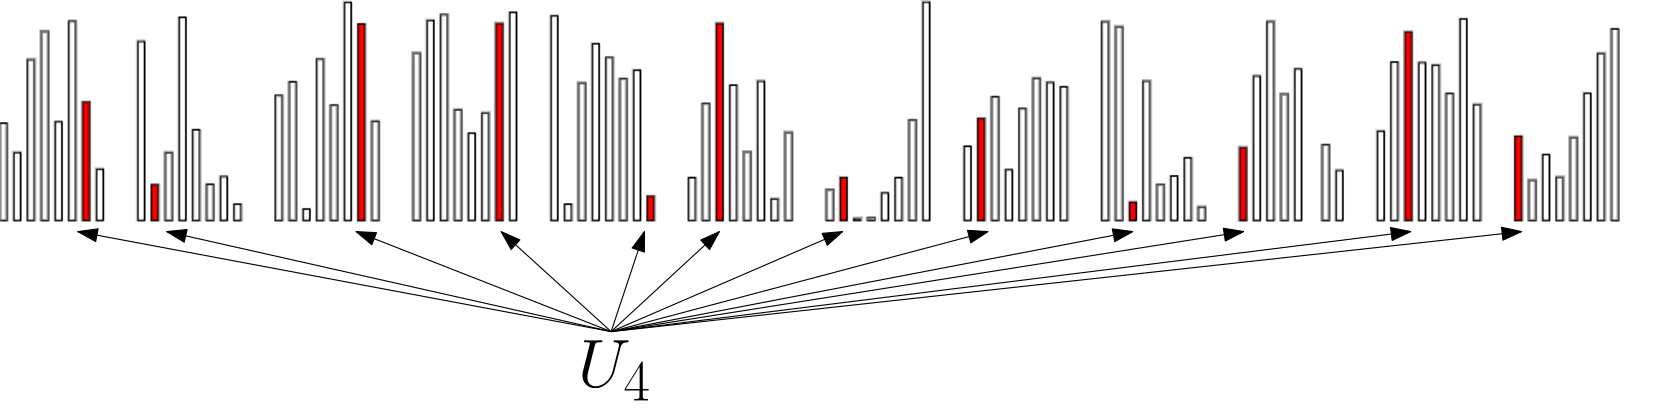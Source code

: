 <?xml version="1.0"?>
<!DOCTYPE ipe SYSTEM "ipe.dtd">
<ipe version="70212" creator="Ipe 7.2.12">
<info created="D:20190930095835" modified="D:20190930095929"/>
<bitmap id="1" width="1000" height="250" BitsPerComponent="8" ColorSpace="DeviceRGB" Filter="FlateDecode" length="4441" encoding="base64">
eNrt3U+IXVcdwPHX4r+SME2FqCABQURxFipKkNhosDALpYI1qQVRRIpkIXbhQtSFs1BxIVhx
EaSIKEJtpIJFF1lIaquIKOpiRBHBjaAG7MaC/2jj4T3ucO6cmfje3H/nnPv58BZtmr65977f
OefLpE1u3oSR/D7hmQB7e3s/aPNMAGDy0/m1kcVi4ZkAYWfY3t5+d8POAACZnM77f+t0BuwM
AOB0BuwMAIDTGbAzAIDTGbAzAABO58zdSHgm2BkAAKdzhs/qdMSzws4AADidj/LBtqtXr3pW
YNoBKNSzCc+kmtM5XO23GpcuXSq021dvFTOK2BkAmOeJcyLixKms28M1r/669G7faxhR7AzA
QP6W8Exw4nhW/V7Vr9qq7HYjip0BGGE5vyxiOdfk/W1jRpETx7M6cFVvasRXpdvBLlqKK22F
Hqnj+GKbZ2U5s47wyX6nMXIUGVHPap2rGqHbv57Q7dMOwzfaPBO7aEFH6uVGuUfqaM/qkw3P
ynJm/YUz1TczjWh2hXzmzCKSyXe2RxjR3d3dj5w4sf+6tLOj2yce0a2tD588uXp5VnZRR6pn
heWMbrec027fC3+7fF3a2ppVt+82N3413Ltuz6DbbzafiGdlF63gSH0s4VnpdssZ3W5Edbtu
1+0Y0dyO1LDH3B8J/8iz0u2W85iq+Q3DdbvlrNt1u27HiA7d7cHqr8MP6nbdbjmPLCzA+DcM
z2QNfi6h29Htul23Y0R1u27PxNMJy3mcbs9wDYZL+kxknavS7U5n3a7bdTtGVLfr9tFS7e5T
p/Zf+yeO5TzPbt/0qnS701m363bdjhHV7bp9vFQ77MSxnHW7bke363bdjhHV7bpdt+t23e7E
0e263Yjqdt2Obtftul2363Yjqtt1u273rOyiul2363bLWbdPvnDC1/1KmxHV7bod3a7bdbtu
1+2Ws27PsNvDV/94QxTpdt2+jhsJ3Y6DXrfrdt1uOev2Uo4JI6rb59Pt4a1OR+qbdt2u23W7
btftlrNu1+3o9jq6ve5p1+26Xbfrdt1uOet23Y5u1+26Hbuobtftul2363Ylo9t1u2nX7bpd
i+p23a7bdbtuN6K6XbfrdnS7btftut1y1u263ek8Qrd/NaHbTbtu1+263bPS7ZZzL64ndLtu
1+1dRvRjkf0R1e2mXbfrdt3uWel2y7n7XF2IZL4GdbsTJ/9uP3REdbtp1+26Xbd7Vrrdcp7V
GtTtThzdPuduf29boeegbtftmkG363bLuaY1+HBbl6vS7aW7r+3/foK6veJuDz/+vUa556Bu
1+2aQbfrdsu5pjUYruqhRser0u0VjOjjjXU+Qd1ed7dXcA7qdt2uGXS7brecK+v2vq5Kt89t
69Ptul23YxfV7bp9hBu8K9IahiNOnMttlrNu1+22Pt2u23U7dlHdrtvHucFnlg4Ow9EnzpVG
vAZ/m7Ccdbtu1+26Xbfrdt2u23W7bh98GDY8ccKPvz7S5aC3BnW7btftul2363bdjm7X7cN1
e18HvTWo23W7btfthXb7XxK6Xbfrdt2e7eG106bbLWfdrtt1u26fT7eHn/yKSCYLR7frds3g
8DpqRK818h9R3W4N6nYjqtt1e/V7u27X7ZrB4VXBiOp2a1C3G1Hdrtt1O7pdMzi8dLvlrNt1
u27X7bpdt+t23a7be5yr3Tbdrtt1u243orpdt+t2dHvwk4RmmHyuPtuYVYvqdt2u242obtft
x3hW4f7eGlnnset23V7ojYRpf1uk3NO5+rnS7bpdt+v20kf0nwndrtt76fbgZ0trPvY6uj28
1ZU2fT6Hbq/jdP5SW8F/HINu1+26XbfXe+K8JDLEJ6jbS+n2RxMdu32jx15Nt4cbvNzwrfs5
d3u4wY+25X86f6JR9h+jptt1u27X7b5TpNtr7/ZwUQ9Eujyrarr9+YTDS7dvtMl8rTHQDdZx
Out23a7b7Qy6Xbfr9k27va9nVU23h6u9LeLw0u29LByns27X7bpdt+t23a7bdXvv3e7w0u1D
LJy7Il02Gd2u23W7btftThzdrtt1u8NLtw+6yTyz1HGT0e26Xbfrdt3uxNHtul23O7x0e/6b
jG7X7bpdt+t2J45u1+263eGl23W7btfttr7gDwndrtt1u27X7bpdt+t23T5yt4cH9ek23X6L
t3pNJPO9vd+5im+8yzmo23X7Ot7VNuYnqNt1u25Ht+v2nLs9+Hyj3BYdp9uD1Tec89/bc5gr
3a7bj/0J/rAx8ieo23W7bie3ZxXm8+WRLkeqbq+1r3R7xc9Kt+v2gpezbtftul23z6/bg78u
dTxSdbtu1+26Xbfrdt2u23W7btftg3Z7L0eqbtftul23z7Dbw/uEWYpful2363bdrtt1u27X
7bpdt+v2DLt9dzlRV9tzpdt1u27X7X099nOR1lXpdt2u23W7bh/gWV1P6Paauj2dK91e0Ce4
HVnr8NLtun30VPvp0sGr0u26Xbfrdt0+wLMKP34hYq50u27P6BPc3d1bWnc563bdnkGq6Xbd
rtt1u24frtvNlW7X7dl2+2bLuahu/3VCt+t23T6fbn9HWyYlo9t1u27X7bpdt+v2Q2/wjZGu
36DT7bpdtxfV7eFqn2zkUzK6Xbfrdt2u23W7bu/lWT2Z0O26nXK7PcOS0e26Xbfrdt2u23V7
X8/qyF9Y1+26Xbfrdt2u23W7btftul23Z9Ptfe2iul2363bdrtt1u27X7bpdt+t23a7bdbtu
1+36Srfrdt2u23W7btftup1JntXO2bPxK5etT7frdt2u23W7bq+l23+R0O26XbcXKjzz85GR
hyFsMtcWi9Ur3mR0u27X7bpdt8ef4Pk23a7b1+/28D5viWTyR6Lodt2u24/92J9aGn8YbrHJ
6Hbdrtt1eyndvogMt1891Vj3BnW7bu972nW7btftOXT7VMOg23W7btftFXR7hvuVbtftul23
63bdrtt1u27X7bpdt+t23a7bdbtu1+26Xbfrdt2u23W7btftul2363bdrtt1u27X7bq9oG4P
P/7iSCYjqtt1u27X7bpdt+v20rs9XNUv23S7btft3T/Bfy3lM6K6Xbfr9jy7/ZGEbtftul23
3/oG39zo0le6Xbfr9mxHVLcP2qKvbtPtun2jx/5gZOTf41e363Z9VWK399JXul2363bdPs9u
D//KHxsD7aK6veJun/DP5tDtul1f6fZSuv1GQrfrdt2u2yecdt2u23W7btftul23H7WcT99x
x/5riBF9LKHbdbtu1+26Xbfrdt2u23W7bu9lOfe7X90fGfn/idPtul2363bdrtt1u27X7bpd
t2fSDLpdt+t23a7bdbtu1+26Xbfrdt2u23W7btftul2363bdrtt1u27X7bpdt+t23a7bdXuX
YXguodt1+yT7VXif10WGWM66Xbfrdt2u23W7btft5XZ7eKvbIwNtMro9K08kMun24HdLAy1n
3a7bdbtu1+26Xbfr9qK7fYRNRrfnNlf33nnn/mvkFp1wOet23a7bdbtu1+26Xbfrdt1eVrdP
2KK6Xbfn0O3h6z7VptuvJ3S7btftuj28z6fadLtu1+26Xbfr9pG7PXz1841MSmbabg8XdSEy
8ojqdt2u27Pt9uALjcwPet2u23W7btfttXZ7biUzebdPOKK6Xbfr9py7vZSDXrfrdt2u22fY
7eHrvrJNt+t23a7bdbtu1+26XbfH/pHQ7bp9km4PX/3PjUzOQd2u23W7btftul236/Z8uj28
1cnIUP89g27X7QWeg7pdt+t23a7bdbtu1+1ZdfvQ56Bu1+26Xbfrdt2u23W7btftul2363bd
rtt1u27X7bpdt+t23a7bdbtu1+26Xbfrdt2u23W7btftul2363bdrtt1u27X7bpdt+t23a7b
dbtu1+23mKuft+l23a7bdbtu1+26Xbfrdt2u2/MsmbONcktGt+t23a7bdXvm3R7e6u1tul23
97KLPtKm23V73d1eQcnodt2u23W7bs+/28Nb/bhRQMno9kK6PbzVg42hpl2363Ylo9t1u2nX
7bp9Zt1eUsno9nK6ffBp1+26Xcnodt1u2nW7btftuj3xfEK363bdrtur7/bwkz/Uptt1u27X
7T36U0K36/bu3R5+8m2Rkb9/pdt1e5duf7RtzJ1Bt1fQ7eFf+WZjoJLR7aZ9Pt0evsTtkbWu
qupuD1f1qpMn91/DPfYXRsYcBt0+VbdP+OvOul23dxzRBxoDHvS6vd5uH6FkdLtpn0+3hy/0
3NK6V1V7tx91g70/9v8sjTwMul236/Y5d/vDiVwOet2u23W7btftQ4yobp/kset23a7bdXvn
bg+X9FAko4Net5dcMn9P6Hbdrtt1u27X7bpdt+v2jt2e6UGv2web9vvuuSd+DXSDL41kXjK6
Xbfrdt2u23X76q12Ipn8vmq6Xbfr9jmXTBiGxxeL1SufYdDtul2363bdrttz2NuvLeXz+yHr
dt2u22fe7RkOg27X7bpdt+t23V7e3q7bdbtu1+26Xbfrdt2u22/5Vh9o0+26Xbfrdt2u23W7
btftul23Z9jtwbcb69ygbtftul2363bdrtt1u27X7bp9km7f6AaPMVfvbNPtul2363bdrtt1
u27X7bpdt2fY7eEGf9TIZBh0u27X7bpdt+t23a7bdftoz+re8+fj15glo9sHbwbdrtt1u27X
7bpdt+t23V5Lt4dheGKxWL3iYaim23+T0O26Xbfrdt2u23W7btftur3Ebj90GKrp9vDjb4iM
Pe26Xbfrdt2u23W7btftul236/Y89nbdrtvXuaqn23S7btftul2363bdrtt1u27X7Rl2exiG
u0+dWr3yv0Hdrtt1u24vaG8/Eanw11J1+yTTvr39gkgu067bdbtur33adbtu1+26vfq9/dml
Ov8bSN0+UbeHf/rfpZH3K92u23X7nLv9+wndrtt1u263t3ff2/+d0O2Vdfsk+5Vu1+26fc7d
Ht7nPZGu067bdbtu1+329uaqXhQZOdV0u27X7brd3m7adbtu1+263d6ef6rpdt2uZHS7vd20
63bdrtt1u71dt+t23a7bdbtu1+26Xbfrdt2u23W7btftul2363bdrtt1u263t+t23a7blYxu
t7ebdt2u23W7bre363bdrtvn0+3fTey/1fsimf+Rc/Z23a7bdXv13b63lF7VXiO9qpX0qnp7
q8Vib/lK5+rQtzretB9+VcthWL3SYcjtWR17bx/8E9z0rTZ87McuGdM+wQ32NAwjTfvW1v5X
z+RZ9TztR9/guXPndpYuXrx44Kq+vDT+MNjbTfua3b7RLjrCiE487f2dOJlOe1HLucdpX32V
fQeuKnbozw/iq+rzrc6c2X8dmKtD3+p40374VUVfOryGusGe3qrjJz7gJ7jpW2342I+3t5v2
aW6wp2EYadrbXz2HZ9XztOd3g/b2yfb2aqZ9w110hBGdeNr7O3EynfailnOP0w4AAAAAAAAA
AAAAAAAAAAAAAAAAAAAAAAAAAAAAAAAAAAAAAAAAAAAAAAAAAAAAAAAAAAAAAAAAAAAAAAAA
AAAAAAAAAAAAAAAAAAAAAAAAAAAAAAAAAAAAAAAAAAAAAAAAAAAAAAAAAAAAAAAAAAAAAAAA
AAAAAAAAAAAAAAAAAAAAAAAAAAAAAAAAAAAAAAAAAAAAAAAAAAAAAAAAAAAAAAAAAAAAAAAA
AAAAAAAAAAAAAAAAAAAAAAAAAAAAAAAAAAAAAAAAAAAAAAAAAAAAAAAAAAAAAAAAAAAAAAAA
AAAAAAAAAAAAAAAAAAAAAAAAAAAAAAAAAAAAAAAAAAAAAAAAAAAAAAAAAAAAAAAAAAAAAAAA
AAAAAAAAAAAAAAAAAAAAAAAAAAAAAAAAAAAAAAAAAAAAAAAAAAAAAAAAAAAAAAAAAAAAAAAA
AAAAAABQsf8BfN865Q==
</bitmap>
<ipestyle name="basic">
<symbol name="arrow/arc(spx)">
<path stroke="sym-stroke" fill="sym-stroke" pen="sym-pen">
0 0 m
-1 0.333 l
-1 -0.333 l
h
</path>
</symbol>
<symbol name="arrow/farc(spx)">
<path stroke="sym-stroke" fill="white" pen="sym-pen">
0 0 m
-1 0.333 l
-1 -0.333 l
h
</path>
</symbol>
<symbol name="arrow/ptarc(spx)">
<path stroke="sym-stroke" fill="sym-stroke" pen="sym-pen">
0 0 m
-1 0.333 l
-0.8 0 l
-1 -0.333 l
h
</path>
</symbol>
<symbol name="arrow/fptarc(spx)">
<path stroke="sym-stroke" fill="white" pen="sym-pen">
0 0 m
-1 0.333 l
-0.8 0 l
-1 -0.333 l
h
</path>
</symbol>
<symbol name="mark/circle(sx)" transformations="translations">
<path fill="sym-stroke">
0.6 0 0 0.6 0 0 e
0.4 0 0 0.4 0 0 e
</path>
</symbol>
<symbol name="mark/disk(sx)" transformations="translations">
<path fill="sym-stroke">
0.6 0 0 0.6 0 0 e
</path>
</symbol>
<symbol name="mark/fdisk(sfx)" transformations="translations">
<group>
<path fill="sym-fill">
0.5 0 0 0.5 0 0 e
</path>
<path fill="sym-stroke" fillrule="eofill">
0.6 0 0 0.6 0 0 e
0.4 0 0 0.4 0 0 e
</path>
</group>
</symbol>
<symbol name="mark/box(sx)" transformations="translations">
<path fill="sym-stroke" fillrule="eofill">
-0.6 -0.6 m
0.6 -0.6 l
0.6 0.6 l
-0.6 0.6 l
h
-0.4 -0.4 m
0.4 -0.4 l
0.4 0.4 l
-0.4 0.4 l
h
</path>
</symbol>
<symbol name="mark/square(sx)" transformations="translations">
<path fill="sym-stroke">
-0.6 -0.6 m
0.6 -0.6 l
0.6 0.6 l
-0.6 0.6 l
h
</path>
</symbol>
<symbol name="mark/fsquare(sfx)" transformations="translations">
<group>
<path fill="sym-fill">
-0.5 -0.5 m
0.5 -0.5 l
0.5 0.5 l
-0.5 0.5 l
h
</path>
<path fill="sym-stroke" fillrule="eofill">
-0.6 -0.6 m
0.6 -0.6 l
0.6 0.6 l
-0.6 0.6 l
h
-0.4 -0.4 m
0.4 -0.4 l
0.4 0.4 l
-0.4 0.4 l
h
</path>
</group>
</symbol>
<symbol name="mark/cross(sx)" transformations="translations">
<group>
<path fill="sym-stroke">
-0.43 -0.57 m
0.57 0.43 l
0.43 0.57 l
-0.57 -0.43 l
h
</path>
<path fill="sym-stroke">
-0.43 0.57 m
0.57 -0.43 l
0.43 -0.57 l
-0.57 0.43 l
h
</path>
</group>
</symbol>
<symbol name="arrow/fnormal(spx)">
<path stroke="sym-stroke" fill="white" pen="sym-pen">
0 0 m
-1 0.333 l
-1 -0.333 l
h
</path>
</symbol>
<symbol name="arrow/pointed(spx)">
<path stroke="sym-stroke" fill="sym-stroke" pen="sym-pen">
0 0 m
-1 0.333 l
-0.8 0 l
-1 -0.333 l
h
</path>
</symbol>
<symbol name="arrow/fpointed(spx)">
<path stroke="sym-stroke" fill="white" pen="sym-pen">
0 0 m
-1 0.333 l
-0.8 0 l
-1 -0.333 l
h
</path>
</symbol>
<symbol name="arrow/linear(spx)">
<path stroke="sym-stroke" pen="sym-pen">
-1 0.333 m
0 0 l
-1 -0.333 l
</path>
</symbol>
<symbol name="arrow/fdouble(spx)">
<path stroke="sym-stroke" fill="white" pen="sym-pen">
0 0 m
-1 0.333 l
-1 -0.333 l
h
-1 0 m
-2 0.333 l
-2 -0.333 l
h
</path>
</symbol>
<symbol name="arrow/double(spx)">
<path stroke="sym-stroke" fill="sym-stroke" pen="sym-pen">
0 0 m
-1 0.333 l
-1 -0.333 l
h
-1 0 m
-2 0.333 l
-2 -0.333 l
h
</path>
</symbol>
<pen name="heavier" value="0.8"/>
<pen name="fat" value="1.2"/>
<pen name="ultrafat" value="2"/>
<symbolsize name="large" value="5"/>
<symbolsize name="small" value="2"/>
<symbolsize name="tiny" value="1.1"/>
<arrowsize name="large" value="10"/>
<arrowsize name="small" value="5"/>
<arrowsize name="tiny" value="3"/>
<color name="red" value="1 0 0"/>
<color name="green" value="0 1 0"/>
<color name="blue" value="0 0 1"/>
<color name="yellow" value="1 1 0"/>
<color name="orange" value="1 0.647 0"/>
<color name="gold" value="1 0.843 0"/>
<color name="purple" value="0.627 0.125 0.941"/>
<color name="gray" value="0.745"/>
<color name="brown" value="0.647 0.165 0.165"/>
<color name="navy" value="0 0 0.502"/>
<color name="pink" value="1 0.753 0.796"/>
<color name="seagreen" value="0.18 0.545 0.341"/>
<color name="turquoise" value="0.251 0.878 0.816"/>
<color name="violet" value="0.933 0.51 0.933"/>
<color name="darkblue" value="0 0 0.545"/>
<color name="darkcyan" value="0 0.545 0.545"/>
<color name="darkgray" value="0.663"/>
<color name="darkgreen" value="0 0.392 0"/>
<color name="darkmagenta" value="0.545 0 0.545"/>
<color name="darkorange" value="1 0.549 0"/>
<color name="darkred" value="0.545 0 0"/>
<color name="lightblue" value="0.678 0.847 0.902"/>
<color name="lightcyan" value="0.878 1 1"/>
<color name="lightgray" value="0.827"/>
<color name="lightgreen" value="0.565 0.933 0.565"/>
<color name="lightyellow" value="1 1 0.878"/>
<dashstyle name="dashed" value="[4] 0"/>
<dashstyle name="dotted" value="[1 3] 0"/>
<dashstyle name="dash dotted" value="[4 2 1 2] 0"/>
<dashstyle name="dash dot dotted" value="[4 2 1 2 1 2] 0"/>
<textsize name="large" value="\large"/>
<textsize name="Large" value="\Large"/>
<textsize name="LARGE" value="\LARGE"/>
<textsize name="huge" value="\huge"/>
<textsize name="Huge" value="\Huge"/>
<textsize name="small" value="\small"/>
<textsize name="footnote" value="\footnotesize"/>
<textsize name="tiny" value="\tiny"/>
<textstyle name="center" begin="\begin{center}" end="\end{center}"/>
<textstyle name="itemize" begin="\begin{itemize}" end="\end{itemize}"/>
<textstyle name="item" begin="\begin{itemize}\item{}" end="\end{itemize}"/>
<gridsize name="4 pts" value="4"/>
<gridsize name="8 pts (~3 mm)" value="8"/>
<gridsize name="16 pts (~6 mm)" value="16"/>
<gridsize name="32 pts (~12 mm)" value="32"/>
<gridsize name="10 pts (~3.5 mm)" value="10"/>
<gridsize name="20 pts (~7 mm)" value="20"/>
<gridsize name="14 pts (~5 mm)" value="14"/>
<gridsize name="28 pts (~10 mm)" value="28"/>
<gridsize name="56 pts (~20 mm)" value="56"/>
<anglesize name="90 deg" value="90"/>
<anglesize name="60 deg" value="60"/>
<anglesize name="45 deg" value="45"/>
<anglesize name="30 deg" value="30"/>
<anglesize name="22.5 deg" value="22.5"/>
<opacity name="10%" value="0.1"/>
<opacity name="30%" value="0.3"/>
<opacity name="50%" value="0.5"/>
<opacity name="75%" value="0.75"/>
<tiling name="falling" angle="-60" step="4" width="1"/>
<tiling name="rising" angle="30" step="4" width="1"/>
</ipestyle>
<page>
<layer name="alpha"/>
<view layers="alpha" active="alpha"/>
<image layer="alpha" rect="0 346.625 595 495.375" bitmap="1"/>
<path matrix="1 0 0 0.692308 8 126.769" stroke="black" arrow="normal/normal">
212 360 m
20 412 l
</path>
<path matrix="1.11111 0 0 0.692308 -15.5556 126.769" stroke="black" arrow="normal/normal">
212 360 m
68 412 l
</path>
<path matrix="0.956522 0 0 0.692308 17.2174 126.769" stroke="black" arrow="normal/normal">
212 360 m
116 412 l
</path>
<path matrix="0.9 0 0 0.692308 29.2 126.769" stroke="black" arrow="normal/normal">
212 360 m
168 412 l
</path>
<path matrix="3 0 0 0.692308 -416 126.769" stroke="black" arrow="normal/normal">
212 360 m
216 412 l
</path>
<path matrix="0.75 0 0 0.692308 61 126.769" stroke="black" arrow="normal/normal">
212 360 m
264 412 l
</path>
<path matrix="0.833333 0 0 0.692308 43.3333 126.769" stroke="black" arrow="normal/normal">
212 360 m
312 412 l
</path>
<path matrix="0.916667 0 0 0.692308 25.6667 126.769" stroke="black" arrow="normal/normal">
212 360 m
360 412 l
</path>
<path matrix="0.918033 0 0 0.692308 25.377 126.769" stroke="black" arrow="normal/normal">
212 360 m
460 412 l
</path>
<path matrix="0.938776 0 0 0.692308 20.9796 126.769" stroke="black" arrow="normal/normal">
212 360 m
412 412 l
</path>
<path matrix="0.959459 0 0 0.692308 16.5946 126.769" stroke="black" arrow="normal/normal">
212 360 m
512 412 l
</path>
<path matrix="0.94186 0 0 0.692308 20.3256 126.769" stroke="black" arrow="normal/normal">
212 360 m
560 412 l
</path>
<text matrix="1 0 0 1 0 8" transformations="translations" pos="208 348" stroke="black" type="label" width="26.458" height="16.939" depth="4.78" valign="baseline" size="Huge" style="math">U_4</text>
</page>
</ipe>
